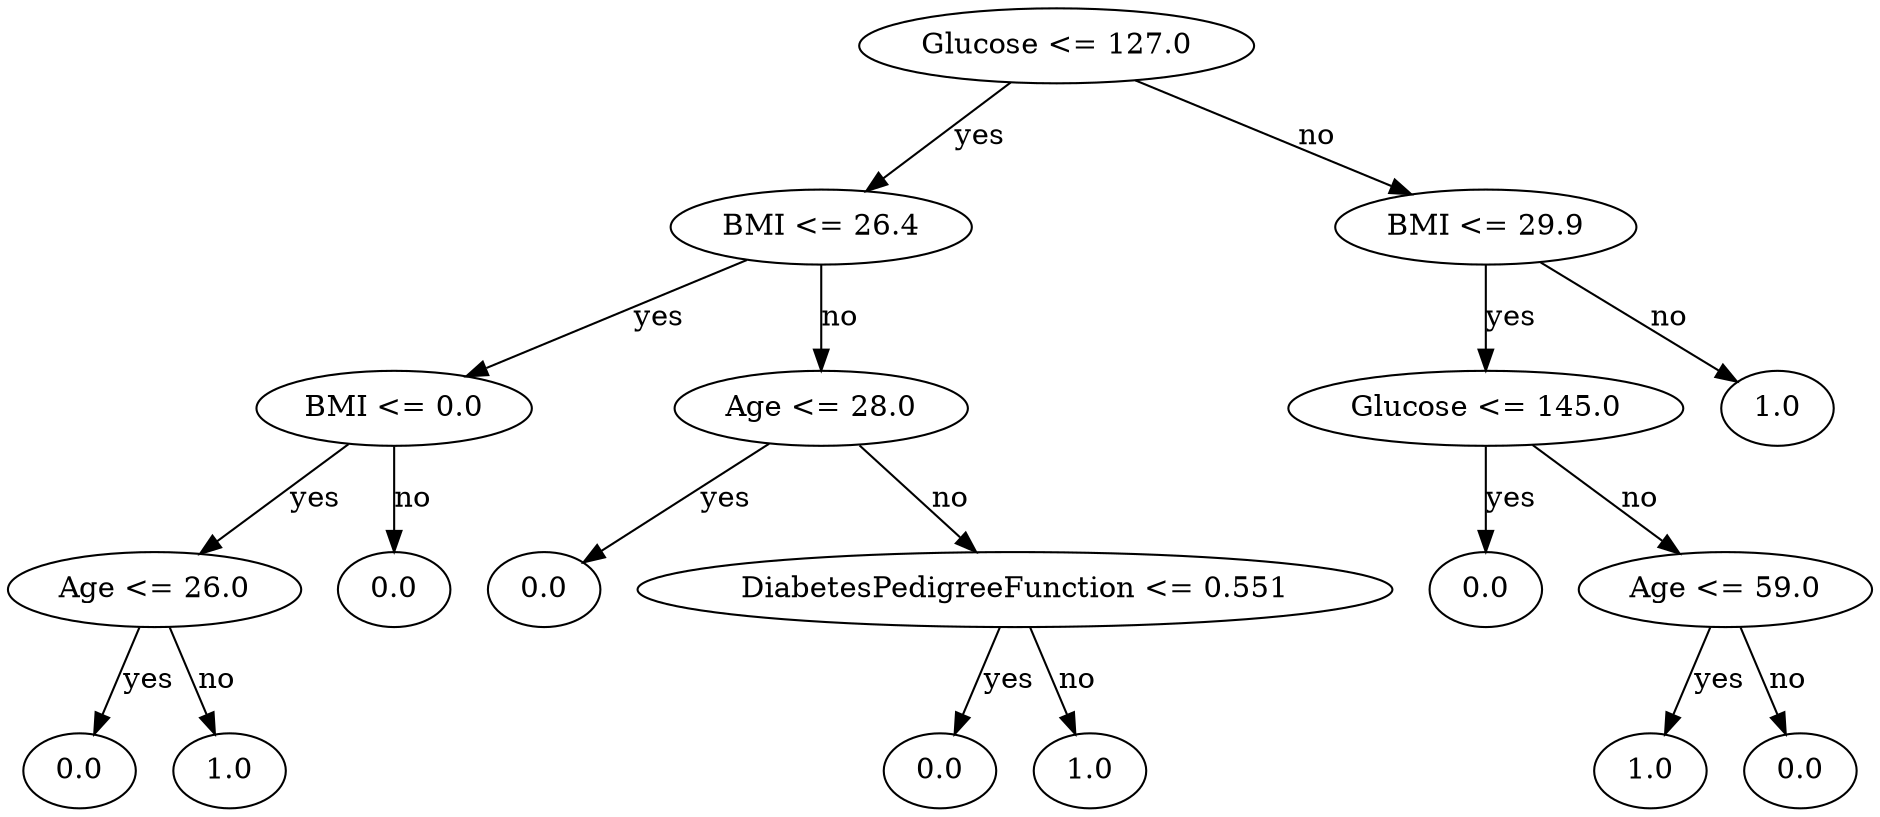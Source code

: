 digraph {
	"Glucose <= 127.00" [label="Glucose <= 127.0"]
	"BMI <= 26.41" [label="BMI <= 26.4"]
	"BMI <= 0.02" [label="BMI <= 0.0"]
	"Age <= 26.03" [label="Age <= 26.0"]
	40.0 [label=0.0]
	"Age <= 26.03" -> 40.0 [label=yes]
	51.0 [label=1.0]
	"Age <= 26.03" -> 51.0 [label=no]
	"BMI <= 0.02" -> "Age <= 26.03" [label=yes]
	60.0 [label=0.0]
	"BMI <= 0.02" -> 60.0 [label=no]
	"BMI <= 26.41" -> "BMI <= 0.02" [label=yes]
	"Age <= 28.07" [label="Age <= 28.0"]
	80.0 [label=0.0]
	"Age <= 28.07" -> 80.0 [label=yes]
	"DiabetesPedigreeFunction <= 0.5519" [label="DiabetesPedigreeFunction <= 0.551"]
	100.0 [label=0.0]
	"DiabetesPedigreeFunction <= 0.5519" -> 100.0 [label=yes]
	111.0 [label=1.0]
	"DiabetesPedigreeFunction <= 0.5519" -> 111.0 [label=no]
	"Age <= 28.07" -> "DiabetesPedigreeFunction <= 0.5519" [label=no]
	"BMI <= 26.41" -> "Age <= 28.07" [label=no]
	"Glucose <= 127.00" -> "BMI <= 26.41" [label=yes]
	"BMI <= 29.912" [label="BMI <= 29.9"]
	"Glucose <= 145.013" [label="Glucose <= 145.0"]
	140.0 [label=0.0]
	"Glucose <= 145.013" -> 140.0 [label=yes]
	"Age <= 59.015" [label="Age <= 59.0"]
	161.0 [label=1.0]
	"Age <= 59.015" -> 161.0 [label=yes]
	170.0 [label=0.0]
	"Age <= 59.015" -> 170.0 [label=no]
	"Glucose <= 145.013" -> "Age <= 59.015" [label=no]
	"BMI <= 29.912" -> "Glucose <= 145.013" [label=yes]
	181.0 [label=1.0]
	"BMI <= 29.912" -> 181.0 [label=no]
	"Glucose <= 127.00" -> "BMI <= 29.912" [label=no]
}
